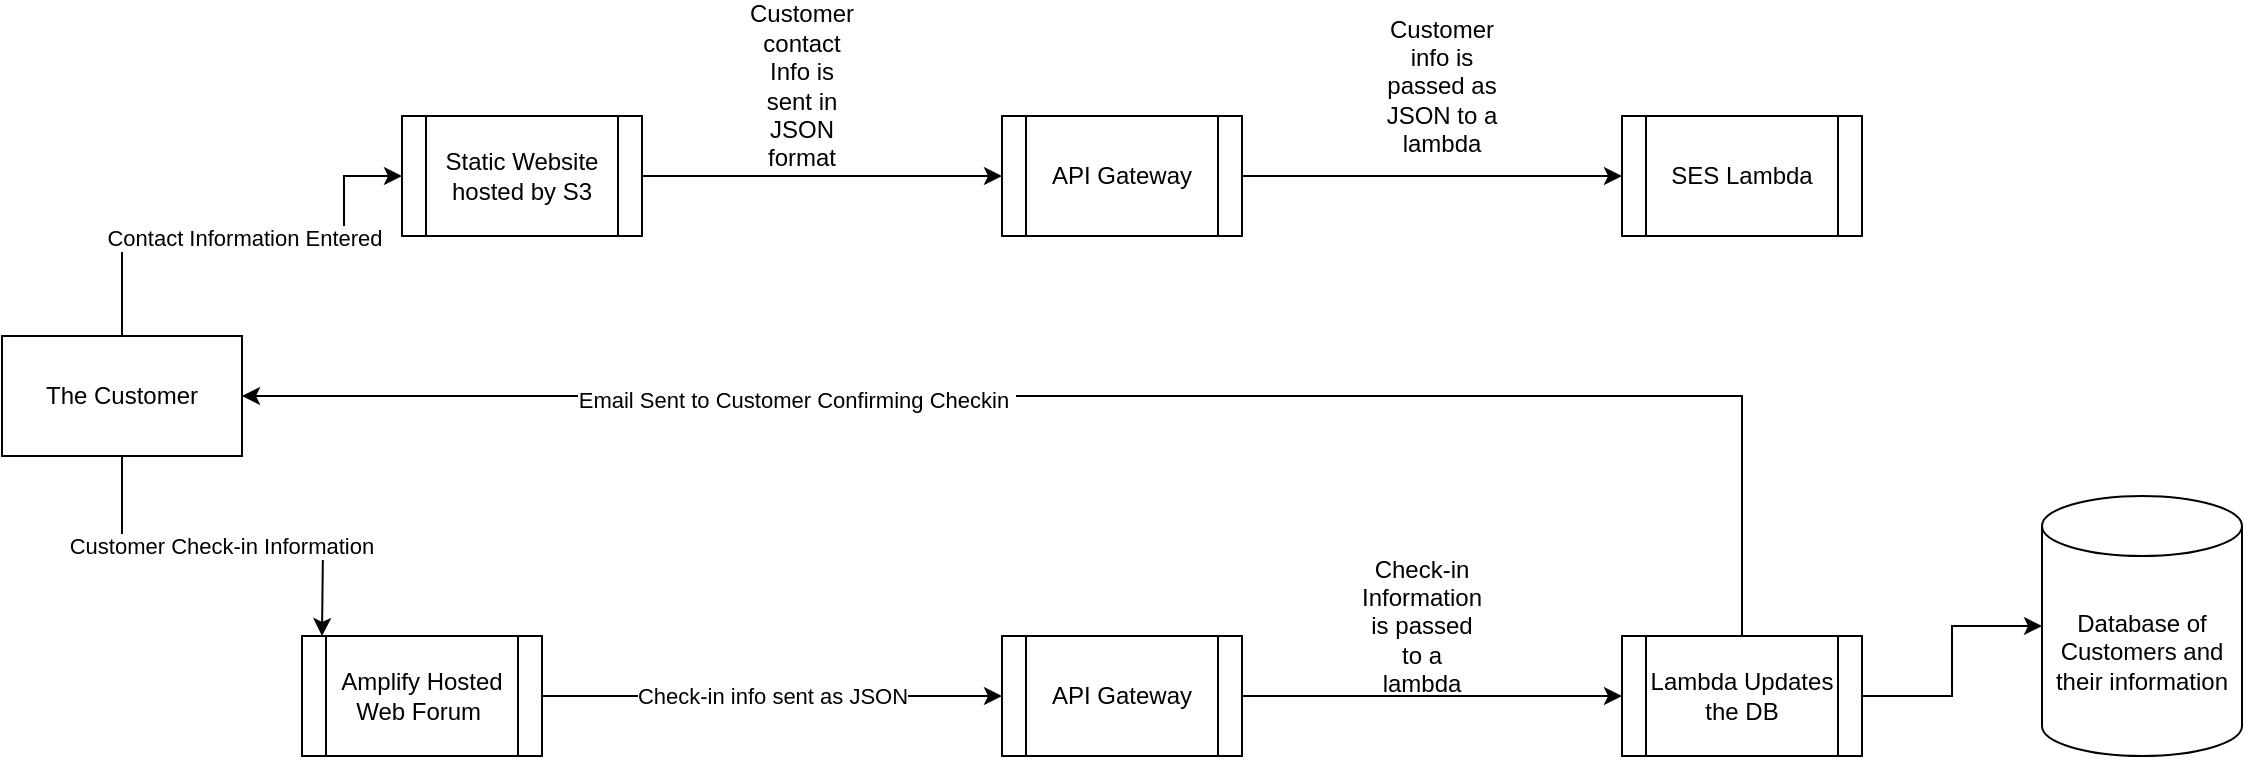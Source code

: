 <mxfile version="21.6.8" type="device">
  <diagram name="Page-1" id="ocNyU9h-3YAkAHMfHksv">
    <mxGraphModel dx="2105" dy="1734" grid="1" gridSize="10" guides="1" tooltips="1" connect="1" arrows="1" fold="1" page="1" pageScale="1" pageWidth="850" pageHeight="1100" math="0" shadow="0">
      <root>
        <mxCell id="0" />
        <mxCell id="1" parent="0" />
        <mxCell id="ia04AwvbzuUxVsjqD7X7-34" value="Contact Information Entered" style="edgeStyle=orthogonalEdgeStyle;rounded=0;orthogonalLoop=1;jettySize=auto;html=1;exitX=0.5;exitY=0;exitDx=0;exitDy=0;entryX=0;entryY=0.5;entryDx=0;entryDy=0;" edge="1" parent="1" source="ia04AwvbzuUxVsjqD7X7-28" target="ia04AwvbzuUxVsjqD7X7-37">
          <mxGeometry relative="1" as="geometry">
            <mxPoint x="190" y="50" as="targetPoint" />
            <Array as="points">
              <mxPoint x="80" y="101" />
              <mxPoint x="191" y="101" />
              <mxPoint x="191" y="70" />
            </Array>
          </mxGeometry>
        </mxCell>
        <mxCell id="ia04AwvbzuUxVsjqD7X7-35" value="Customer Check-in Information&amp;nbsp;" style="edgeStyle=orthogonalEdgeStyle;rounded=0;orthogonalLoop=1;jettySize=auto;html=1;exitX=0.5;exitY=1;exitDx=0;exitDy=0;entryX=0;entryY=0.5;entryDx=0;entryDy=0;" edge="1" parent="1" source="ia04AwvbzuUxVsjqD7X7-28">
          <mxGeometry relative="1" as="geometry">
            <mxPoint x="180" y="300" as="targetPoint" />
          </mxGeometry>
        </mxCell>
        <mxCell id="ia04AwvbzuUxVsjqD7X7-28" value="The Customer" style="rounded=0;whiteSpace=wrap;html=1;" vertex="1" parent="1">
          <mxGeometry x="20" y="150" width="120" height="60" as="geometry" />
        </mxCell>
        <mxCell id="ia04AwvbzuUxVsjqD7X7-36" value="SES Lambda" style="shape=process;whiteSpace=wrap;html=1;backgroundOutline=1;" vertex="1" parent="1">
          <mxGeometry x="830" y="40" width="120" height="60" as="geometry" />
        </mxCell>
        <mxCell id="ia04AwvbzuUxVsjqD7X7-44" style="edgeStyle=orthogonalEdgeStyle;rounded=0;orthogonalLoop=1;jettySize=auto;html=1;entryX=0;entryY=0.5;entryDx=0;entryDy=0;" edge="1" parent="1" source="ia04AwvbzuUxVsjqD7X7-37" target="ia04AwvbzuUxVsjqD7X7-39">
          <mxGeometry relative="1" as="geometry" />
        </mxCell>
        <mxCell id="ia04AwvbzuUxVsjqD7X7-37" value="Static Website hosted by S3" style="shape=process;whiteSpace=wrap;html=1;backgroundOutline=1;" vertex="1" parent="1">
          <mxGeometry x="220" y="40" width="120" height="60" as="geometry" />
        </mxCell>
        <mxCell id="ia04AwvbzuUxVsjqD7X7-46" value="Check-in info sent as JSON" style="edgeStyle=orthogonalEdgeStyle;rounded=0;orthogonalLoop=1;jettySize=auto;html=1;entryX=0;entryY=0.5;entryDx=0;entryDy=0;" edge="1" parent="1" source="ia04AwvbzuUxVsjqD7X7-38" target="ia04AwvbzuUxVsjqD7X7-40">
          <mxGeometry relative="1" as="geometry" />
        </mxCell>
        <mxCell id="ia04AwvbzuUxVsjqD7X7-38" value="Amplify Hosted Web Forum&amp;nbsp;" style="shape=process;whiteSpace=wrap;html=1;backgroundOutline=1;" vertex="1" parent="1">
          <mxGeometry x="170" y="300" width="120" height="60" as="geometry" />
        </mxCell>
        <mxCell id="ia04AwvbzuUxVsjqD7X7-45" style="edgeStyle=orthogonalEdgeStyle;rounded=0;orthogonalLoop=1;jettySize=auto;html=1;entryX=0;entryY=0.5;entryDx=0;entryDy=0;" edge="1" parent="1" source="ia04AwvbzuUxVsjqD7X7-39" target="ia04AwvbzuUxVsjqD7X7-36">
          <mxGeometry relative="1" as="geometry" />
        </mxCell>
        <mxCell id="ia04AwvbzuUxVsjqD7X7-39" value="API Gateway" style="shape=process;whiteSpace=wrap;html=1;backgroundOutline=1;" vertex="1" parent="1">
          <mxGeometry x="520" y="40" width="120" height="60" as="geometry" />
        </mxCell>
        <mxCell id="ia04AwvbzuUxVsjqD7X7-47" style="edgeStyle=orthogonalEdgeStyle;rounded=0;orthogonalLoop=1;jettySize=auto;html=1;entryX=0;entryY=0.5;entryDx=0;entryDy=0;" edge="1" parent="1" source="ia04AwvbzuUxVsjqD7X7-40" target="ia04AwvbzuUxVsjqD7X7-42">
          <mxGeometry relative="1" as="geometry" />
        </mxCell>
        <mxCell id="ia04AwvbzuUxVsjqD7X7-40" value="API Gateway" style="shape=process;whiteSpace=wrap;html=1;backgroundOutline=1;" vertex="1" parent="1">
          <mxGeometry x="520" y="300" width="120" height="60" as="geometry" />
        </mxCell>
        <mxCell id="ia04AwvbzuUxVsjqD7X7-48" style="edgeStyle=orthogonalEdgeStyle;rounded=0;orthogonalLoop=1;jettySize=auto;html=1;entryX=0;entryY=0.5;entryDx=0;entryDy=0;entryPerimeter=0;" edge="1" parent="1" source="ia04AwvbzuUxVsjqD7X7-42" target="ia04AwvbzuUxVsjqD7X7-43">
          <mxGeometry relative="1" as="geometry" />
        </mxCell>
        <mxCell id="ia04AwvbzuUxVsjqD7X7-51" style="edgeStyle=orthogonalEdgeStyle;rounded=0;orthogonalLoop=1;jettySize=auto;html=1;exitX=0.5;exitY=0;exitDx=0;exitDy=0;entryX=1;entryY=0.5;entryDx=0;entryDy=0;" edge="1" parent="1" source="ia04AwvbzuUxVsjqD7X7-42" target="ia04AwvbzuUxVsjqD7X7-28">
          <mxGeometry relative="1" as="geometry" />
        </mxCell>
        <mxCell id="ia04AwvbzuUxVsjqD7X7-52" value="Email Sent to Customer Confirming Checkin&amp;nbsp;" style="edgeLabel;html=1;align=center;verticalAlign=middle;resizable=0;points=[];" vertex="1" connectable="0" parent="ia04AwvbzuUxVsjqD7X7-51">
          <mxGeometry x="0.363" y="2" relative="1" as="geometry">
            <mxPoint as="offset" />
          </mxGeometry>
        </mxCell>
        <mxCell id="ia04AwvbzuUxVsjqD7X7-42" value="Lambda Updates the DB" style="shape=process;whiteSpace=wrap;html=1;backgroundOutline=1;" vertex="1" parent="1">
          <mxGeometry x="830" y="300" width="120" height="60" as="geometry" />
        </mxCell>
        <mxCell id="ia04AwvbzuUxVsjqD7X7-43" value="Database of Customers and their information" style="shape=cylinder3;whiteSpace=wrap;html=1;boundedLbl=1;backgroundOutline=1;size=15;" vertex="1" parent="1">
          <mxGeometry x="1040" y="230" width="100" height="130" as="geometry" />
        </mxCell>
        <mxCell id="ia04AwvbzuUxVsjqD7X7-53" value="Customer contact Info is sent in JSON format" style="text;html=1;strokeColor=none;fillColor=none;align=center;verticalAlign=middle;whiteSpace=wrap;rounded=0;" vertex="1" parent="1">
          <mxGeometry x="390" y="10" width="60" height="30" as="geometry" />
        </mxCell>
        <mxCell id="ia04AwvbzuUxVsjqD7X7-54" value="Customer info is passed as JSON to a lambda" style="text;html=1;strokeColor=none;fillColor=none;align=center;verticalAlign=middle;whiteSpace=wrap;rounded=0;" vertex="1" parent="1">
          <mxGeometry x="710" y="10" width="60" height="30" as="geometry" />
        </mxCell>
        <mxCell id="ia04AwvbzuUxVsjqD7X7-56" value="Check-in Information is passed to a lambda" style="text;html=1;strokeColor=none;fillColor=none;align=center;verticalAlign=middle;whiteSpace=wrap;rounded=0;" vertex="1" parent="1">
          <mxGeometry x="700" y="280" width="60" height="30" as="geometry" />
        </mxCell>
      </root>
    </mxGraphModel>
  </diagram>
</mxfile>
